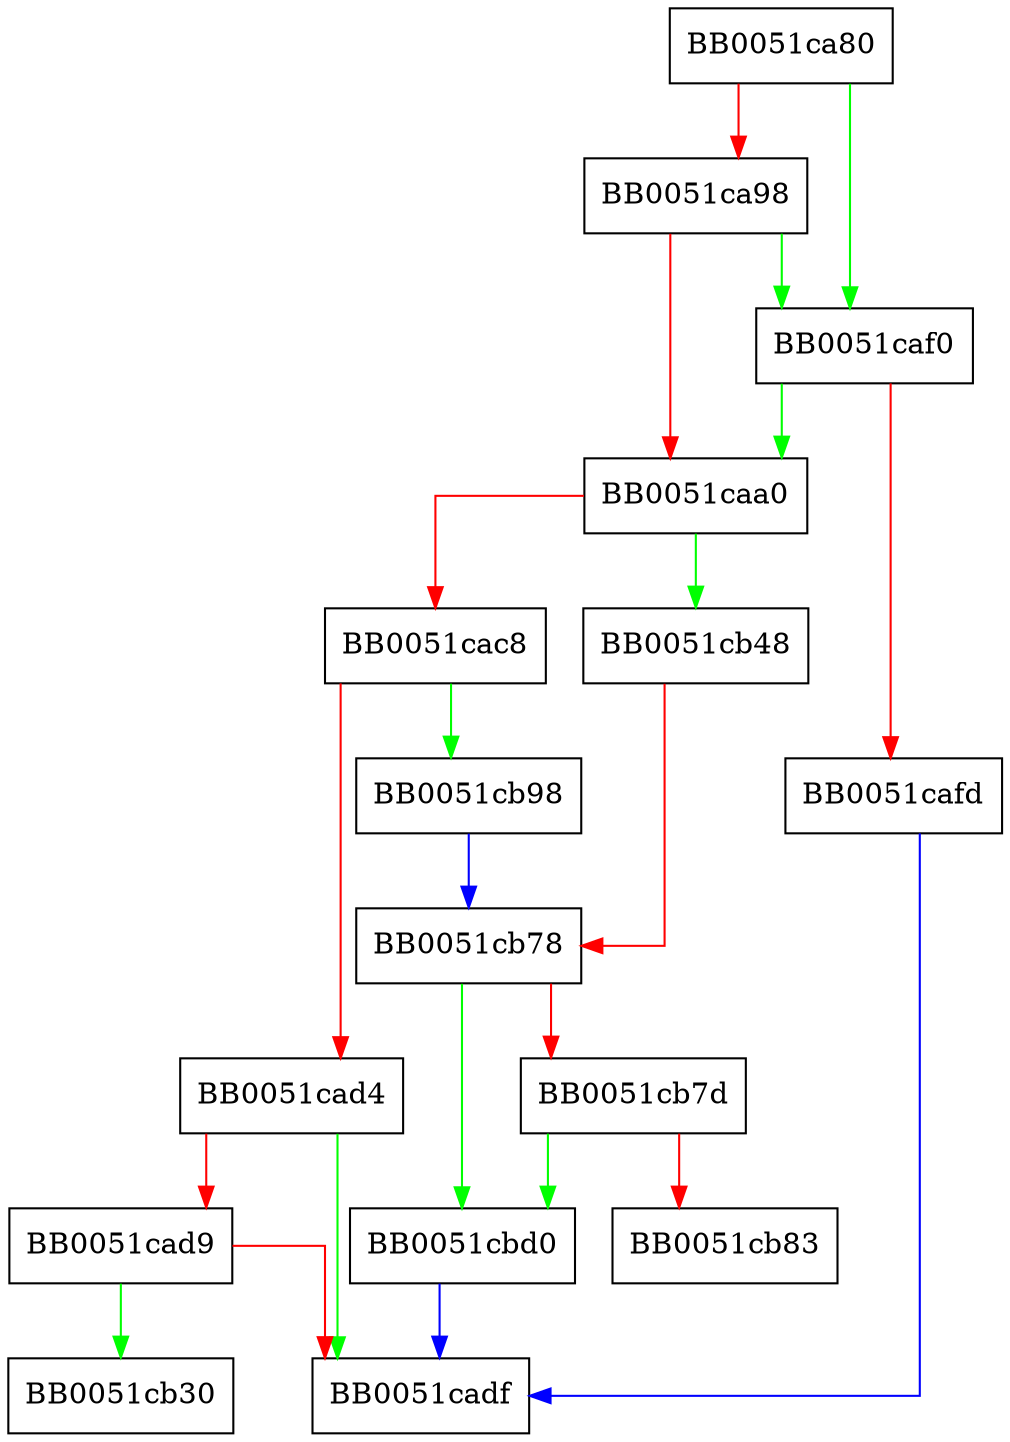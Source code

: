 digraph ASN1_item_pack {
  node [shape="box"];
  graph [splines=ortho];
  BB0051ca80 -> BB0051caf0 [color="green"];
  BB0051ca80 -> BB0051ca98 [color="red"];
  BB0051ca98 -> BB0051caf0 [color="green"];
  BB0051ca98 -> BB0051caa0 [color="red"];
  BB0051caa0 -> BB0051cb48 [color="green"];
  BB0051caa0 -> BB0051cac8 [color="red"];
  BB0051cac8 -> BB0051cb98 [color="green"];
  BB0051cac8 -> BB0051cad4 [color="red"];
  BB0051cad4 -> BB0051cadf [color="green"];
  BB0051cad4 -> BB0051cad9 [color="red"];
  BB0051cad9 -> BB0051cb30 [color="green"];
  BB0051cad9 -> BB0051cadf [color="red"];
  BB0051caf0 -> BB0051caa0 [color="green"];
  BB0051caf0 -> BB0051cafd [color="red"];
  BB0051cafd -> BB0051cadf [color="blue"];
  BB0051cb48 -> BB0051cb78 [color="red"];
  BB0051cb78 -> BB0051cbd0 [color="green"];
  BB0051cb78 -> BB0051cb7d [color="red"];
  BB0051cb7d -> BB0051cbd0 [color="green"];
  BB0051cb7d -> BB0051cb83 [color="red"];
  BB0051cb98 -> BB0051cb78 [color="blue"];
  BB0051cbd0 -> BB0051cadf [color="blue"];
}
